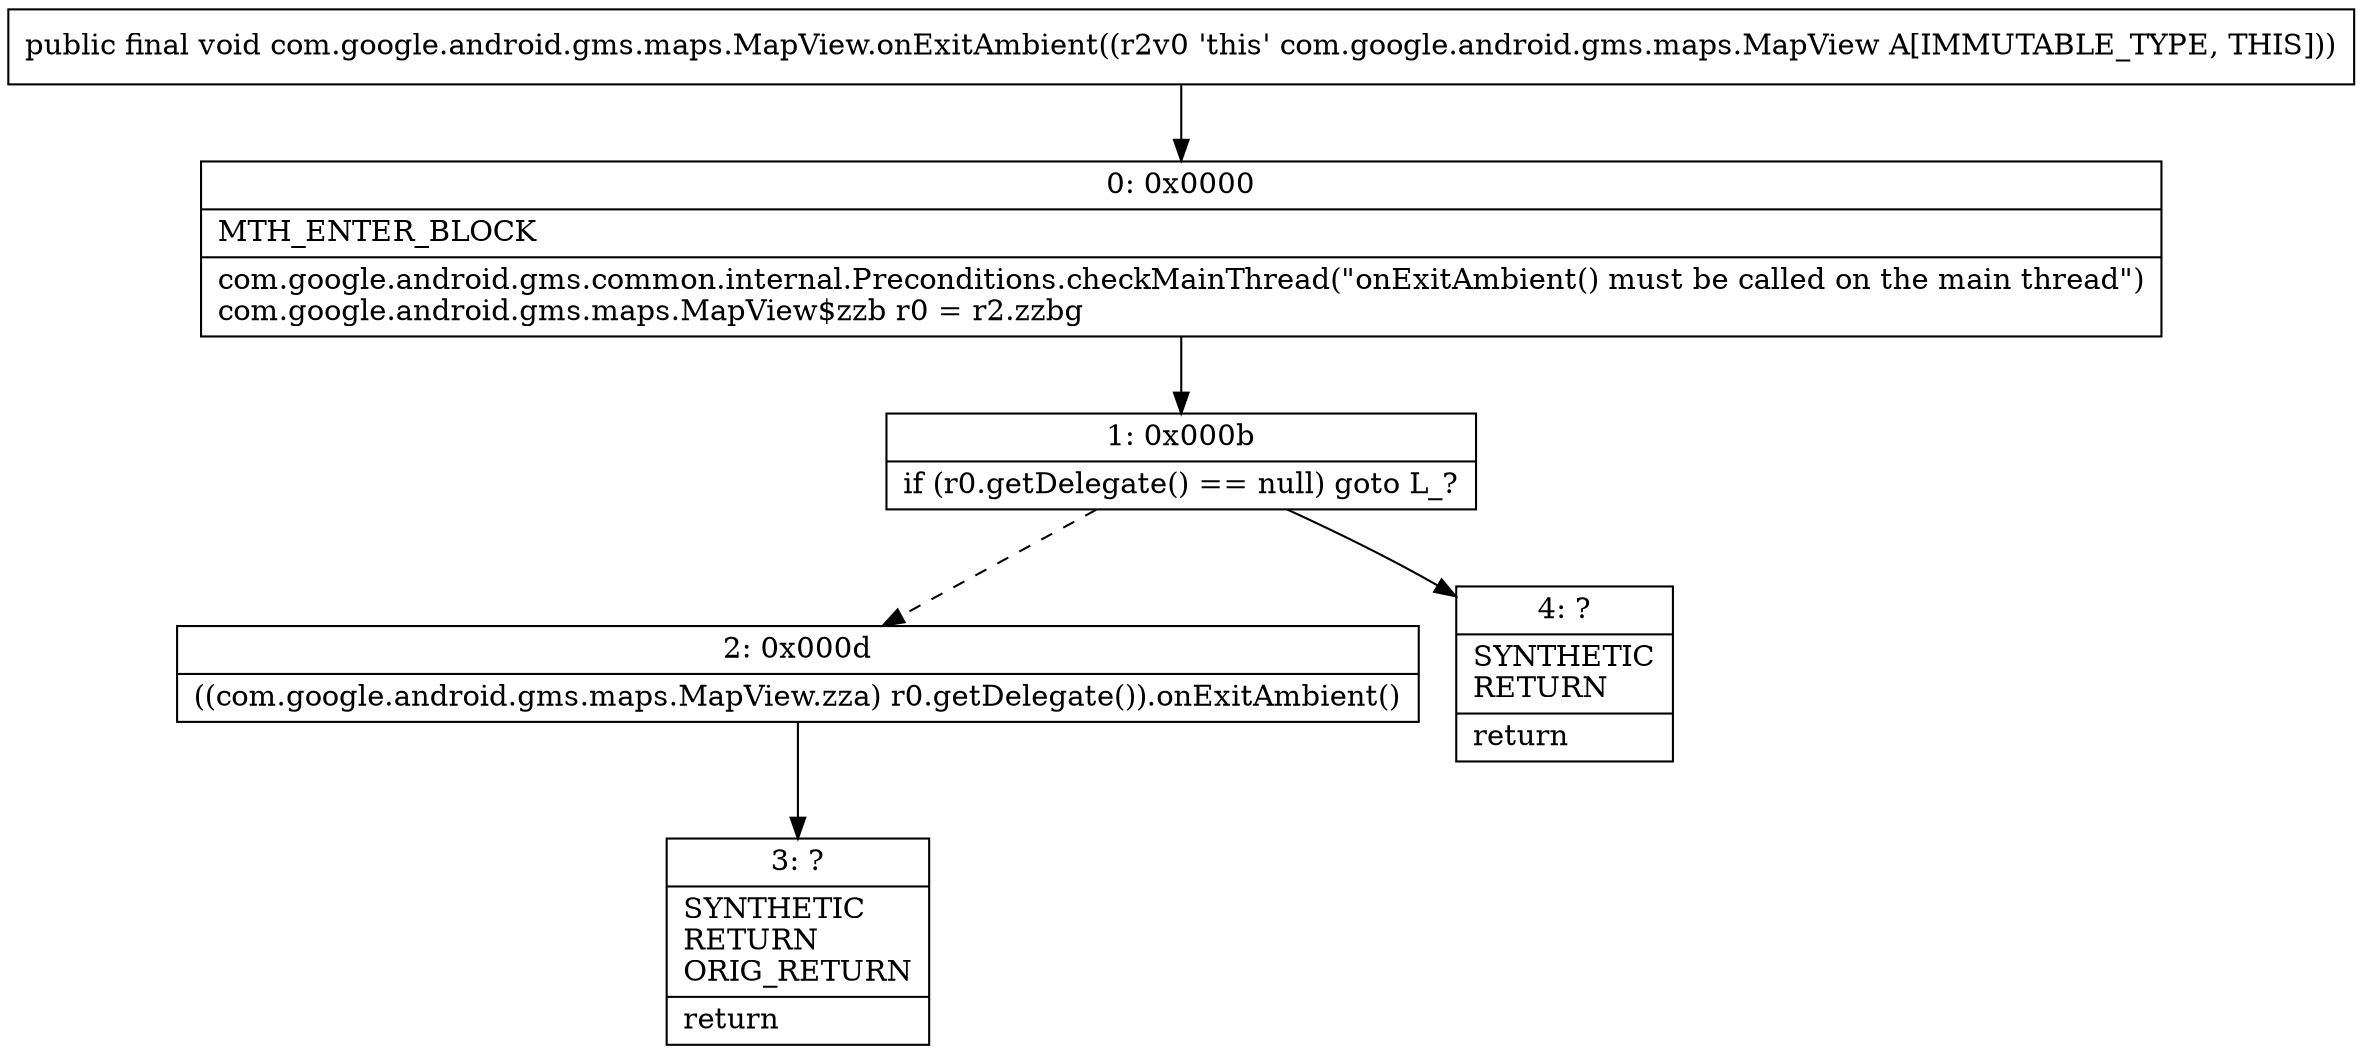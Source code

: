 digraph "CFG forcom.google.android.gms.maps.MapView.onExitAmbient()V" {
Node_0 [shape=record,label="{0\:\ 0x0000|MTH_ENTER_BLOCK\l|com.google.android.gms.common.internal.Preconditions.checkMainThread(\"onExitAmbient() must be called on the main thread\")\lcom.google.android.gms.maps.MapView$zzb r0 = r2.zzbg\l}"];
Node_1 [shape=record,label="{1\:\ 0x000b|if (r0.getDelegate() == null) goto L_?\l}"];
Node_2 [shape=record,label="{2\:\ 0x000d|((com.google.android.gms.maps.MapView.zza) r0.getDelegate()).onExitAmbient()\l}"];
Node_3 [shape=record,label="{3\:\ ?|SYNTHETIC\lRETURN\lORIG_RETURN\l|return\l}"];
Node_4 [shape=record,label="{4\:\ ?|SYNTHETIC\lRETURN\l|return\l}"];
MethodNode[shape=record,label="{public final void com.google.android.gms.maps.MapView.onExitAmbient((r2v0 'this' com.google.android.gms.maps.MapView A[IMMUTABLE_TYPE, THIS])) }"];
MethodNode -> Node_0;
Node_0 -> Node_1;
Node_1 -> Node_2[style=dashed];
Node_1 -> Node_4;
Node_2 -> Node_3;
}

